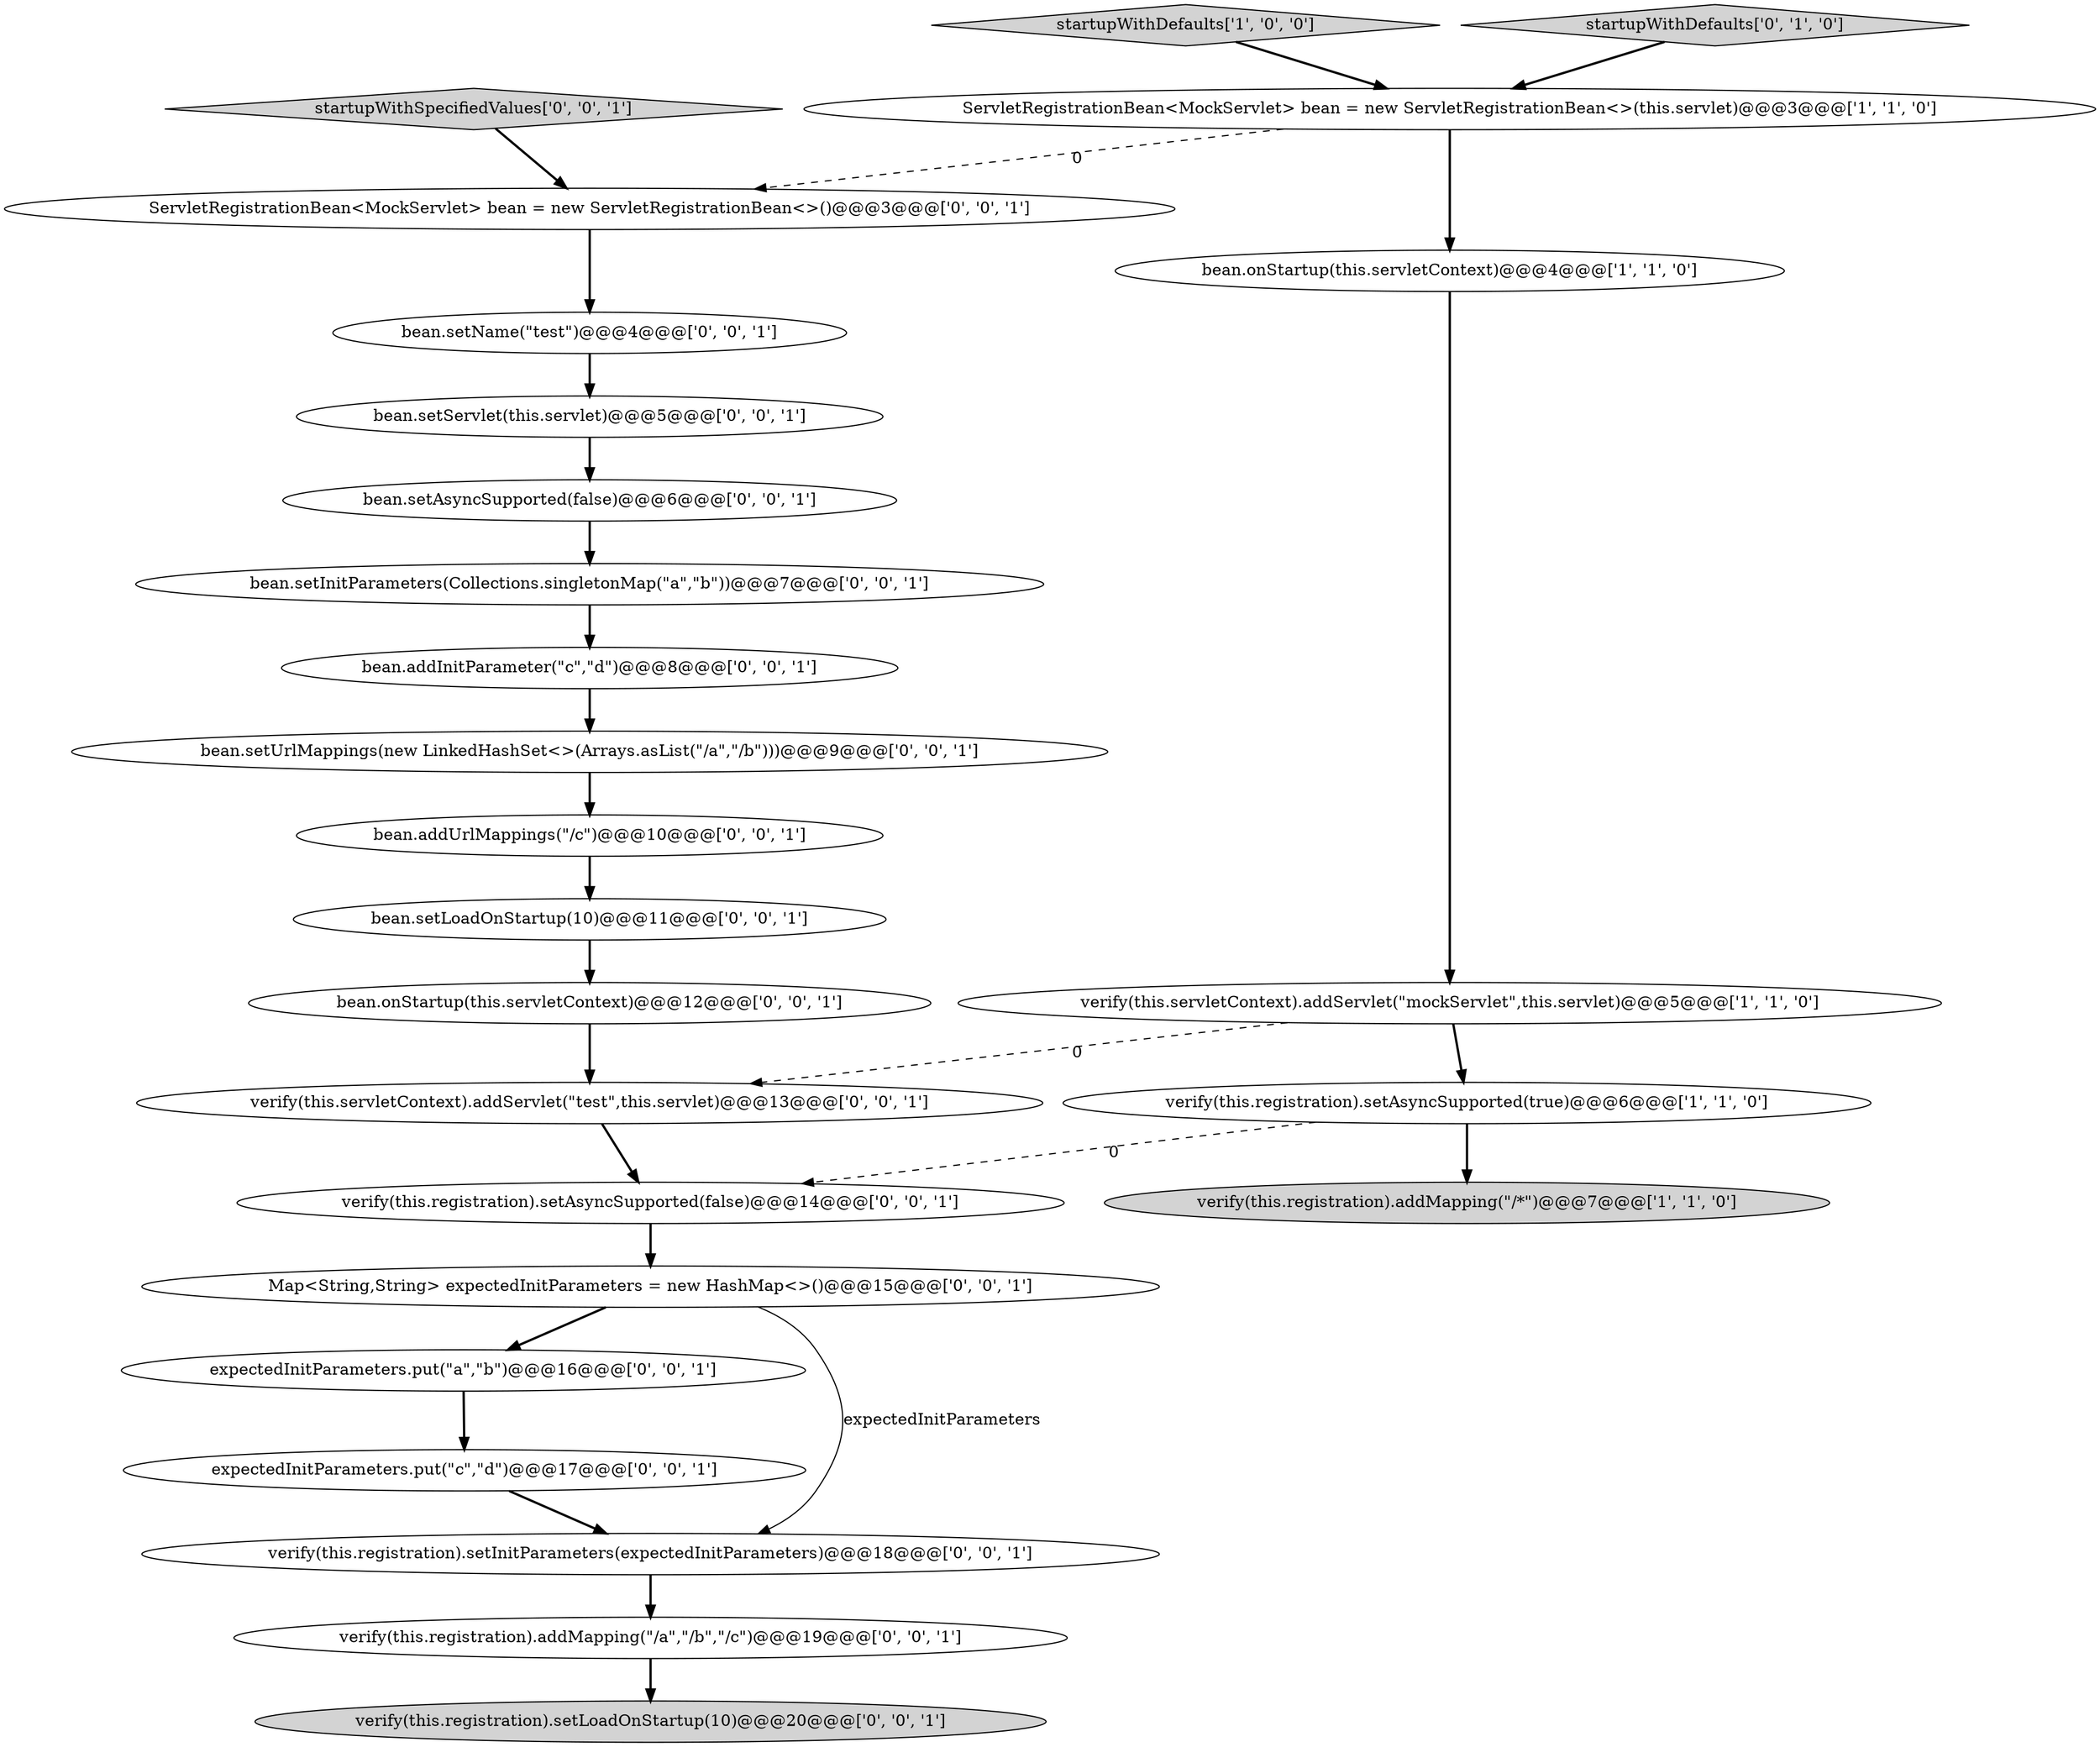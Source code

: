 digraph {
25 [style = filled, label = "bean.onStartup(this.servletContext)@@@12@@@['0', '0', '1']", fillcolor = white, shape = ellipse image = "AAA0AAABBB3BBB"];
12 [style = filled, label = "bean.setInitParameters(Collections.singletonMap(\"a\",\"b\"))@@@7@@@['0', '0', '1']", fillcolor = white, shape = ellipse image = "AAA0AAABBB3BBB"];
20 [style = filled, label = "bean.addUrlMappings(\"/c\")@@@10@@@['0', '0', '1']", fillcolor = white, shape = ellipse image = "AAA0AAABBB3BBB"];
13 [style = filled, label = "bean.setServlet(this.servlet)@@@5@@@['0', '0', '1']", fillcolor = white, shape = ellipse image = "AAA0AAABBB3BBB"];
21 [style = filled, label = "verify(this.registration).setLoadOnStartup(10)@@@20@@@['0', '0', '1']", fillcolor = lightgray, shape = ellipse image = "AAA0AAABBB3BBB"];
0 [style = filled, label = "bean.onStartup(this.servletContext)@@@4@@@['1', '1', '0']", fillcolor = white, shape = ellipse image = "AAA0AAABBB1BBB"];
4 [style = filled, label = "verify(this.registration).addMapping(\"/*\")@@@7@@@['1', '1', '0']", fillcolor = lightgray, shape = ellipse image = "AAA0AAABBB1BBB"];
19 [style = filled, label = "bean.setAsyncSupported(false)@@@6@@@['0', '0', '1']", fillcolor = white, shape = ellipse image = "AAA0AAABBB3BBB"];
5 [style = filled, label = "startupWithDefaults['1', '0', '0']", fillcolor = lightgray, shape = diamond image = "AAA0AAABBB1BBB"];
2 [style = filled, label = "verify(this.registration).setAsyncSupported(true)@@@6@@@['1', '1', '0']", fillcolor = white, shape = ellipse image = "AAA0AAABBB1BBB"];
18 [style = filled, label = "ServletRegistrationBean<MockServlet> bean = new ServletRegistrationBean<>()@@@3@@@['0', '0', '1']", fillcolor = white, shape = ellipse image = "AAA0AAABBB3BBB"];
22 [style = filled, label = "Map<String,String> expectedInitParameters = new HashMap<>()@@@15@@@['0', '0', '1']", fillcolor = white, shape = ellipse image = "AAA0AAABBB3BBB"];
6 [style = filled, label = "startupWithDefaults['0', '1', '0']", fillcolor = lightgray, shape = diamond image = "AAA0AAABBB2BBB"];
8 [style = filled, label = "verify(this.servletContext).addServlet(\"test\",this.servlet)@@@13@@@['0', '0', '1']", fillcolor = white, shape = ellipse image = "AAA0AAABBB3BBB"];
10 [style = filled, label = "startupWithSpecifiedValues['0', '0', '1']", fillcolor = lightgray, shape = diamond image = "AAA0AAABBB3BBB"];
15 [style = filled, label = "bean.setLoadOnStartup(10)@@@11@@@['0', '0', '1']", fillcolor = white, shape = ellipse image = "AAA0AAABBB3BBB"];
17 [style = filled, label = "verify(this.registration).addMapping(\"/a\",\"/b\",\"/c\")@@@19@@@['0', '0', '1']", fillcolor = white, shape = ellipse image = "AAA0AAABBB3BBB"];
1 [style = filled, label = "ServletRegistrationBean<MockServlet> bean = new ServletRegistrationBean<>(this.servlet)@@@3@@@['1', '1', '0']", fillcolor = white, shape = ellipse image = "AAA0AAABBB1BBB"];
11 [style = filled, label = "bean.setName(\"test\")@@@4@@@['0', '0', '1']", fillcolor = white, shape = ellipse image = "AAA0AAABBB3BBB"];
3 [style = filled, label = "verify(this.servletContext).addServlet(\"mockServlet\",this.servlet)@@@5@@@['1', '1', '0']", fillcolor = white, shape = ellipse image = "AAA0AAABBB1BBB"];
14 [style = filled, label = "expectedInitParameters.put(\"a\",\"b\")@@@16@@@['0', '0', '1']", fillcolor = white, shape = ellipse image = "AAA0AAABBB3BBB"];
23 [style = filled, label = "expectedInitParameters.put(\"c\",\"d\")@@@17@@@['0', '0', '1']", fillcolor = white, shape = ellipse image = "AAA0AAABBB3BBB"];
16 [style = filled, label = "verify(this.registration).setAsyncSupported(false)@@@14@@@['0', '0', '1']", fillcolor = white, shape = ellipse image = "AAA0AAABBB3BBB"];
24 [style = filled, label = "verify(this.registration).setInitParameters(expectedInitParameters)@@@18@@@['0', '0', '1']", fillcolor = white, shape = ellipse image = "AAA0AAABBB3BBB"];
9 [style = filled, label = "bean.setUrlMappings(new LinkedHashSet<>(Arrays.asList(\"/a\",\"/b\")))@@@9@@@['0', '0', '1']", fillcolor = white, shape = ellipse image = "AAA0AAABBB3BBB"];
7 [style = filled, label = "bean.addInitParameter(\"c\",\"d\")@@@8@@@['0', '0', '1']", fillcolor = white, shape = ellipse image = "AAA0AAABBB3BBB"];
0->3 [style = bold, label=""];
8->16 [style = bold, label=""];
10->18 [style = bold, label=""];
19->12 [style = bold, label=""];
15->25 [style = bold, label=""];
18->11 [style = bold, label=""];
9->20 [style = bold, label=""];
1->18 [style = dashed, label="0"];
1->0 [style = bold, label=""];
16->22 [style = bold, label=""];
2->4 [style = bold, label=""];
12->7 [style = bold, label=""];
7->9 [style = bold, label=""];
6->1 [style = bold, label=""];
5->1 [style = bold, label=""];
13->19 [style = bold, label=""];
23->24 [style = bold, label=""];
3->2 [style = bold, label=""];
14->23 [style = bold, label=""];
2->16 [style = dashed, label="0"];
11->13 [style = bold, label=""];
24->17 [style = bold, label=""];
22->24 [style = solid, label="expectedInitParameters"];
3->8 [style = dashed, label="0"];
25->8 [style = bold, label=""];
22->14 [style = bold, label=""];
20->15 [style = bold, label=""];
17->21 [style = bold, label=""];
}
